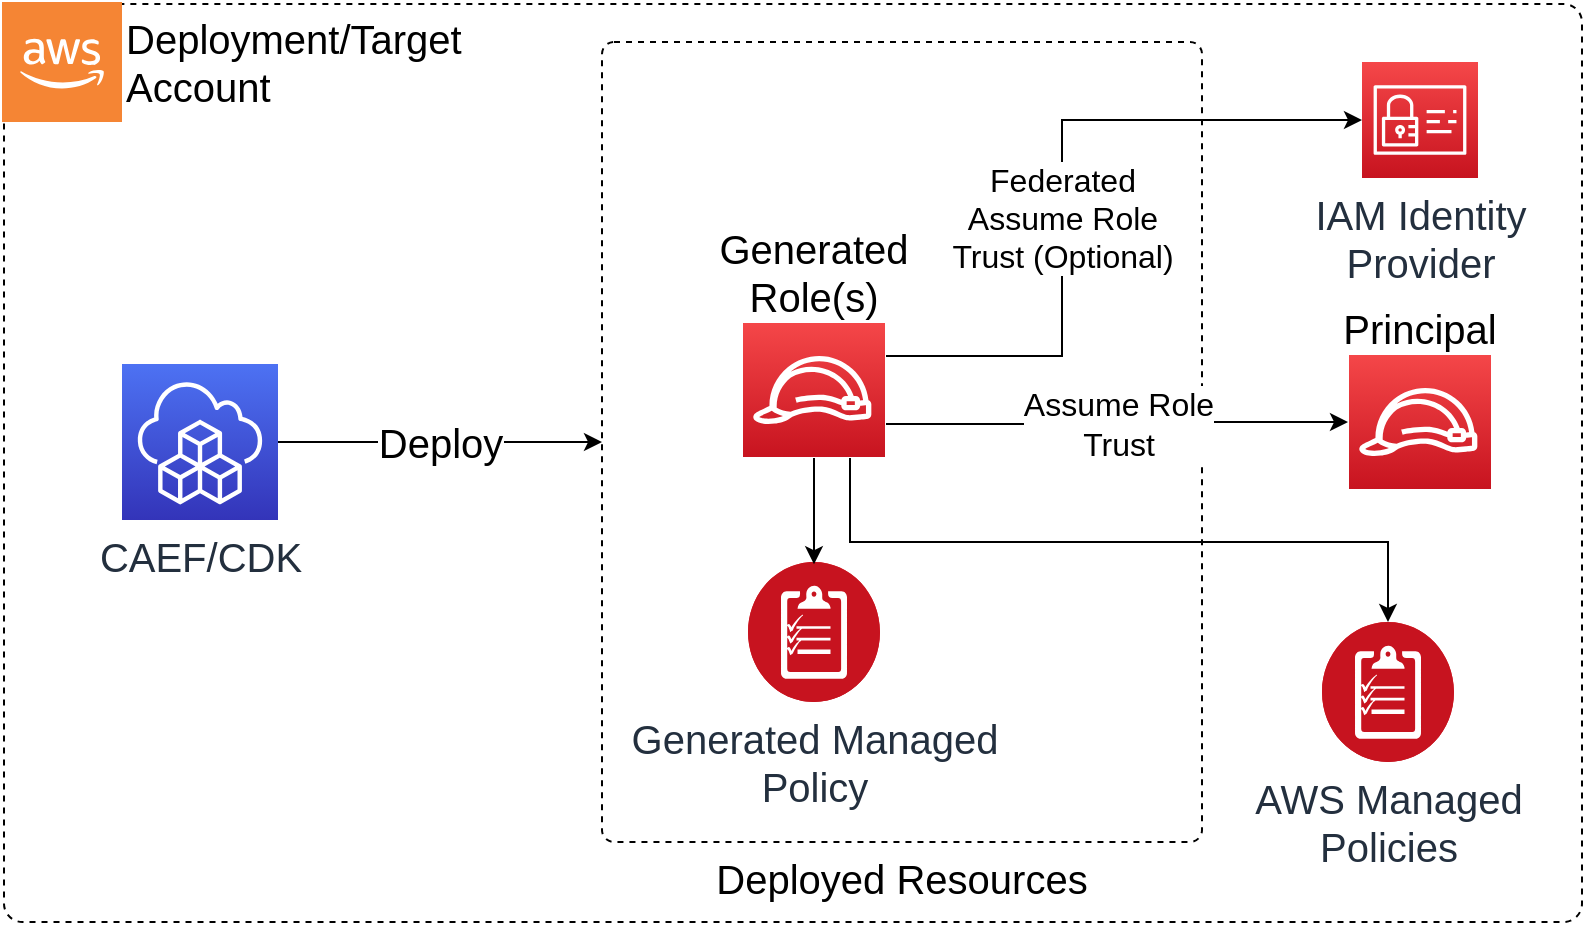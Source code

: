 <mxfile>
    <diagram id="QuHzsonc-o-wzBC_NktF" name="Page-1">
        <mxGraphModel dx="1198" dy="718" grid="1" gridSize="10" guides="1" tooltips="1" connect="1" arrows="1" fold="1" page="1" pageScale="1" pageWidth="1700" pageHeight="1100" background="#FFFFFF" math="0" shadow="0">
            <root>
                <mxCell id="0"/>
                <mxCell id="1" parent="0"/>
                <mxCell id="hmEEvKpHz4kotGHlBTcp-2" value="" style="rounded=1;whiteSpace=wrap;html=1;fontSize=20;fillColor=none;arcSize=2;dashed=1;" parent="1" vertex="1">
                    <mxGeometry x="331" y="441" width="789" height="459" as="geometry"/>
                </mxCell>
                <mxCell id="hmEEvKpHz4kotGHlBTcp-11" value="Deployed Resources" style="rounded=1;whiteSpace=wrap;html=1;fontSize=20;fillColor=none;arcSize=2;dashed=1;labelPosition=center;verticalLabelPosition=bottom;align=center;verticalAlign=top;" parent="1" vertex="1">
                    <mxGeometry x="630" y="460" width="300" height="400" as="geometry"/>
                </mxCell>
                <mxCell id="hmEEvKpHz4kotGHlBTcp-5" value="Deployment/Target&lt;br style=&quot;font-size: 20px;&quot;&gt;Account" style="outlineConnect=0;dashed=0;verticalLabelPosition=middle;verticalAlign=middle;align=left;html=1;shape=mxgraph.aws3.cloud_2;fillColor=#F58534;gradientColor=none;labelPosition=right;fontSize=20;" parent="1" vertex="1">
                    <mxGeometry x="330" y="440" width="60" height="60" as="geometry"/>
                </mxCell>
                <mxCell id="hmEEvKpHz4kotGHlBTcp-6" value="Deploy" style="edgeStyle=orthogonalEdgeStyle;rounded=0;orthogonalLoop=1;jettySize=auto;html=1;entryX=0;entryY=0.5;entryDx=0;entryDy=0;fontSize=20;" parent="1" source="hmEEvKpHz4kotGHlBTcp-7" target="hmEEvKpHz4kotGHlBTcp-11" edge="1">
                    <mxGeometry relative="1" as="geometry"/>
                </mxCell>
                <mxCell id="hmEEvKpHz4kotGHlBTcp-7" value="CAEF/CDK" style="sketch=0;points=[[0,0,0],[0.25,0,0],[0.5,0,0],[0.75,0,0],[1,0,0],[0,1,0],[0.25,1,0],[0.5,1,0],[0.75,1,0],[1,1,0],[0,0.25,0],[0,0.5,0],[0,0.75,0],[1,0.25,0],[1,0.5,0],[1,0.75,0]];outlineConnect=0;fontColor=#232F3E;gradientColor=#4D72F3;gradientDirection=north;fillColor=#3334B9;strokeColor=#ffffff;dashed=0;verticalLabelPosition=bottom;verticalAlign=top;align=center;html=1;fontSize=20;fontStyle=0;aspect=fixed;shape=mxgraph.aws4.resourceIcon;resIcon=mxgraph.aws4.cloud_development_kit;" parent="1" vertex="1">
                    <mxGeometry x="390" y="621" width="78" height="78" as="geometry"/>
                </mxCell>
                <mxCell id="hmEEvKpHz4kotGHlBTcp-15" value="Generated&#10;Role(s)" style="group;labelPosition=center;verticalLabelPosition=top;align=center;verticalAlign=bottom;fontSize=20;" parent="1" vertex="1" connectable="0">
                    <mxGeometry x="700" y="600" width="72" height="68" as="geometry"/>
                </mxCell>
                <mxCell id="hmEEvKpHz4kotGHlBTcp-14" value="" style="rounded=0;whiteSpace=wrap;html=1;verticalAlign=top;fillColor=#C7131F;strokeColor=#ffffff;fontColor=#232F3E;sketch=0;gradientColor=#F54749;gradientDirection=north;dashed=0;fontStyle=0;" parent="hmEEvKpHz4kotGHlBTcp-15" vertex="1">
                    <mxGeometry width="72" height="68" as="geometry"/>
                </mxCell>
                <mxCell id="hmEEvKpHz4kotGHlBTcp-13" value="" style="sketch=0;outlineConnect=0;dashed=0;verticalLabelPosition=bottom;verticalAlign=top;align=center;html=1;fontSize=12;fontStyle=0;aspect=fixed;pointerEvents=1;shape=mxgraph.aws4.role;" parent="hmEEvKpHz4kotGHlBTcp-15" vertex="1">
                    <mxGeometry x="5" y="17" width="60.27" height="34" as="geometry"/>
                </mxCell>
                <mxCell id="hmEEvKpHz4kotGHlBTcp-16" value="Generated Managed&lt;br style=&quot;font-size: 20px&quot;&gt;Policy" style="fillColor=#C7131F;verticalLabelPosition=bottom;sketch=0;html=1;strokeColor=#ffffff;verticalAlign=top;align=center;points=[[0.145,0.145,0],[0.5,0,0],[0.855,0.145,0],[1,0.5,0],[0.855,0.855,0],[0.5,1,0],[0.145,0.855,0],[0,0.5,0]];pointerEvents=1;shape=mxgraph.cisco_safe.compositeIcon;bgIcon=ellipse;resIcon=mxgraph.cisco_safe.capability.policy_configuration;fontSize=20;fontColor=#232F3E;gradientColor=#F54749;gradientDirection=north;dashed=0;fontStyle=0;" parent="1" vertex="1">
                    <mxGeometry x="703" y="720" width="66" height="70" as="geometry"/>
                </mxCell>
                <mxCell id="hmEEvKpHz4kotGHlBTcp-17" style="edgeStyle=orthogonalEdgeStyle;rounded=0;orthogonalLoop=1;jettySize=auto;html=1;entryX=0.495;entryY=0.015;entryDx=0;entryDy=0;entryPerimeter=0;fontSize=20;exitX=0.5;exitY=1;exitDx=0;exitDy=0;" parent="1" source="hmEEvKpHz4kotGHlBTcp-14" target="hmEEvKpHz4kotGHlBTcp-16" edge="1">
                    <mxGeometry relative="1" as="geometry">
                        <mxPoint x="681" y="690" as="sourcePoint"/>
                        <Array as="points">
                            <mxPoint x="736" y="721"/>
                        </Array>
                    </mxGeometry>
                </mxCell>
                <mxCell id="hmEEvKpHz4kotGHlBTcp-20" value="AWS Managed&lt;br&gt;Policies" style="fillColor=#C7131F;verticalLabelPosition=bottom;sketch=0;html=1;strokeColor=#ffffff;verticalAlign=top;align=center;points=[[0.145,0.145,0],[0.5,0,0],[0.855,0.145,0],[1,0.5,0],[0.855,0.855,0],[0.5,1,0],[0.145,0.855,0],[0,0.5,0]];pointerEvents=1;shape=mxgraph.cisco_safe.compositeIcon;bgIcon=ellipse;resIcon=mxgraph.cisco_safe.capability.policy_configuration;fontSize=20;fontColor=#232F3E;gradientColor=#F54749;gradientDirection=north;dashed=0;fontStyle=0;" parent="1" vertex="1">
                    <mxGeometry x="990" y="750" width="66" height="70" as="geometry"/>
                </mxCell>
                <mxCell id="hmEEvKpHz4kotGHlBTcp-21" style="edgeStyle=orthogonalEdgeStyle;rounded=0;orthogonalLoop=1;jettySize=auto;html=1;fontSize=20;exitX=0.75;exitY=1;exitDx=0;exitDy=0;entryX=0.5;entryY=0;entryDx=0;entryDy=0;entryPerimeter=0;" parent="1" source="hmEEvKpHz4kotGHlBTcp-14" target="hmEEvKpHz4kotGHlBTcp-20" edge="1">
                    <mxGeometry relative="1" as="geometry">
                        <Array as="points">
                            <mxPoint x="754" y="710"/>
                            <mxPoint x="1023" y="710"/>
                        </Array>
                    </mxGeometry>
                </mxCell>
                <mxCell id="2" value="IAM Identity&lt;br&gt;Provider" style="sketch=0;points=[[0,0,0],[0.25,0,0],[0.5,0,0],[0.75,0,0],[1,0,0],[0,1,0],[0.25,1,0],[0.5,1,0],[0.75,1,0],[1,1,0],[0,0.25,0],[0,0.5,0],[0,0.75,0],[1,0.25,0],[1,0.5,0],[1,0.75,0]];outlineConnect=0;fontColor=#232F3E;gradientColor=#F54749;gradientDirection=north;fillColor=#C7131F;strokeColor=#ffffff;dashed=0;verticalLabelPosition=bottom;verticalAlign=top;align=center;html=1;fontSize=20;fontStyle=0;aspect=fixed;shape=mxgraph.aws4.resourceIcon;resIcon=mxgraph.aws4.identity_and_access_management;" vertex="1" parent="1">
                    <mxGeometry x="1010" y="470" width="58" height="58" as="geometry"/>
                </mxCell>
                <mxCell id="3" value="Federated&lt;br style=&quot;font-size: 16px&quot;&gt;Assume Role&lt;br style=&quot;font-size: 16px&quot;&gt;Trust (Optional)" style="edgeStyle=orthogonalEdgeStyle;html=1;entryX=0;entryY=0.5;entryDx=0;entryDy=0;entryPerimeter=0;exitX=1;exitY=0.25;exitDx=0;exitDy=0;rounded=0;fontSize=16;" edge="1" parent="1" source="hmEEvKpHz4kotGHlBTcp-14" target="2">
                    <mxGeometry x="-0.11" relative="1" as="geometry">
                        <Array as="points">
                            <mxPoint x="860" y="617"/>
                            <mxPoint x="860" y="499"/>
                        </Array>
                        <mxPoint y="1" as="offset"/>
                    </mxGeometry>
                </mxCell>
                <mxCell id="4" value="Principal" style="group;labelPosition=center;verticalLabelPosition=top;align=center;verticalAlign=bottom;fontSize=20;" vertex="1" connectable="0" parent="1">
                    <mxGeometry x="1003" y="616" width="72" height="68" as="geometry"/>
                </mxCell>
                <mxCell id="5" value="" style="rounded=0;whiteSpace=wrap;html=1;verticalAlign=top;fillColor=#C7131F;strokeColor=#ffffff;fontColor=#232F3E;sketch=0;gradientColor=#F54749;gradientDirection=north;dashed=0;fontStyle=0;" vertex="1" parent="4">
                    <mxGeometry width="72" height="68" as="geometry"/>
                </mxCell>
                <mxCell id="6" value="" style="sketch=0;outlineConnect=0;dashed=0;verticalLabelPosition=bottom;verticalAlign=top;align=center;html=1;fontSize=12;fontStyle=0;aspect=fixed;pointerEvents=1;shape=mxgraph.aws4.role;" vertex="1" parent="4">
                    <mxGeometry x="5" y="17" width="60.27" height="34" as="geometry"/>
                </mxCell>
                <mxCell id="7" value="Assume Role&lt;br&gt;Trust" style="edgeStyle=orthogonalEdgeStyle;rounded=0;html=1;fontSize=16;exitX=1;exitY=0.75;exitDx=0;exitDy=0;" edge="1" parent="1" source="hmEEvKpHz4kotGHlBTcp-14" target="5">
                    <mxGeometry relative="1" as="geometry"/>
                </mxCell>
            </root>
        </mxGraphModel>
    </diagram>
</mxfile>